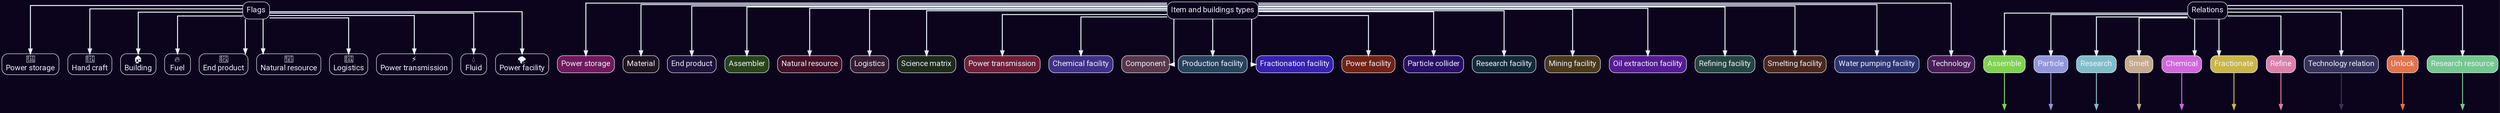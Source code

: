 digraph g {
  graph [ overlap="false"  fontname="Roboto"  fontsize="16"  splines="ortho"  ratio="auto"  rankdir="TB"  fontcolor="#ebf2ff"  bgcolor="#0c041c"  fillcolor="#0c041c" ];
  node [ fontname="Roboto"  fontsize="16"  shape="box"  style="rounded,filled"  fontcolor="#ebf2ff"  color="#ebf2ff" ];
  edge [ fontname="Roboto"  fontsize="16"  fontcolor="#ebf2ff"  color="#ebf2ff"  penwidth="2"  minlen="2" ];
  flags [label="Flags" fillcolor="#0c041c"];
  flag_power_storage [label="🔋
Power storage" fillcolor="#0c041c"];
  flags -> flag_power_storage [color="#ebf2ff"];
  flag_hand_craft [label="🤚
Hand craft" fillcolor="#0c041c"];
  flags -> flag_hand_craft [color="#ebf2ff"];
  flag_building [label="🏠
Building" fillcolor="#0c041c"];
  flags -> flag_building [color="#ebf2ff"];
  item_and_buildings_types [label="Item and buildings types" fillcolor="#0c041c"];
  power_storage [label="Power storage" fillcolor="#71195c"];
  item_and_buildings_types -> power_storage [color="#ebf2ff"];
  flag_fuel [label="🔥
Fuel" fillcolor="#0c041c"];
  flags -> flag_fuel [color="#ebf2ff"];
  material [label="Material" fillcolor="#20141f"];
  item_and_buildings_types -> material [color="#ebf2ff"];
  flag_end_product [label="🧊
End product" fillcolor="#0c041c"];
  flags -> flag_end_product [color="#ebf2ff"];
  end_product [label="End product" fillcolor="#1f133a"];
  item_and_buildings_types -> end_product [color="#ebf2ff"];
  assembler [label="Assembler" fillcolor="#294419"];
  item_and_buildings_types -> assembler [color="#ebf2ff"];
  flag_natural_resource [label="🎲
Natural resource" fillcolor="#0c041c"];
  flags -> flag_natural_resource [color="#ebf2ff"];
  natural_resource [label="Natural resource" fillcolor="#431025"];
  item_and_buildings_types -> natural_resource [color="#ebf2ff"];
  flag_logistics [label="🚚
Logistics" fillcolor="#0c041c"];
  flags -> flag_logistics [color="#ebf2ff"];
  logistics [label="Logistics" fillcolor="#361d32"];
  item_and_buildings_types -> logistics [color="#ebf2ff"];
  science_matrix [label="Science matrix" fillcolor="#1f2b1a"];
  item_and_buildings_types -> science_matrix [color="#ebf2ff"];
  flag_power_transmission [label="⚡️
Power transmission" fillcolor="#0c041c"];
  flags -> flag_power_transmission [color="#ebf2ff"];
  power_transmission [label="Power transmission" fillcolor="#711f37"];
  item_and_buildings_types -> power_transmission [color="#ebf2ff"];
  chemical_facility [label="Chemical facility" fillcolor="#403088"];
  item_and_buildings_types -> chemical_facility [color="#ebf2ff"];
  component [label="Component" fillcolor="#58374a"];
  item_and_buildings_types -> component [color="#ebf2ff"];
  flag_fluid [label="💧
Fluid" fillcolor="#0c041c"];
  flags -> flag_fluid [color="#ebf2ff"];
  production_facility [label="Production facility" fillcolor="#28425c"];
  item_and_buildings_types -> production_facility [color="#ebf2ff"];
  fractionation_facility [label="Fractionation facility" fillcolor="#3821b1"];
  item_and_buildings_types -> fractionation_facility [color="#ebf2ff"];
  flag_power_facility [label="🌪️
Power facility" fillcolor="#0c041c"];
  flags -> flag_power_facility [color="#ebf2ff"];
  power_facility [label="Power facility" fillcolor="#732215"];
  item_and_buildings_types -> power_facility [color="#ebf2ff"];
  particle_collider [label="Particle collider" fillcolor="#280e66"];
  item_and_buildings_types -> particle_collider [color="#ebf2ff"];
  research_facility [label="Research facility" fillcolor="#152a38"];
  item_and_buildings_types -> research_facility [color="#ebf2ff"];
  mining_facility [label="Mining facility" fillcolor="#4b391b"];
  item_and_buildings_types -> mining_facility [color="#ebf2ff"];
  oil_extraction_facility [label="Oil extraction facility" fillcolor="#561b92"];
  item_and_buildings_types -> oil_extraction_facility [color="#ebf2ff"];
  refining_facility [label="Refining facility" fillcolor="#264541"];
  item_and_buildings_types -> refining_facility [color="#ebf2ff"];
  smelting_facility [label="Smelting facility" fillcolor="#4c271e"];
  item_and_buildings_types -> smelting_facility [color="#ebf2ff"];
  water_pumping_facility [label="Water pumping facility" fillcolor="#2e3472"];
  item_and_buildings_types -> water_pumping_facility [color="#ebf2ff"];
  relations [label="Relations" fillcolor="#0c041c"];
  a_assemble [label="Assemble" fillcolor="#80d24d"];
  relations -> a_assemble [color="#ebf2ff"];
  b_assemble [label="" shape="point" fillcolor="#0c041c" color="#0c041c"];
  a_assemble -> b_assemble [color="#80d24d"];
  a_particle [label="Particle" fillcolor="#9196db"];
  relations -> a_particle [color="#ebf2ff"];
  b_particle [label="" shape="point" fillcolor="#0c041c" color="#0c041c"];
  a_particle -> b_particle [color="#9196db"];
  a_research [label="Research" fillcolor="#80bdc9"];
  relations -> a_research [color="#ebf2ff"];
  b_research [label="" shape="point" fillcolor="#0c041c" color="#0c041c"];
  a_research -> b_research [color="#80bdc9"];
  a_smelt [label="Smelt" fillcolor="#c6aa8c"];
  relations -> a_smelt [color="#ebf2ff"];
  b_smelt [label="" shape="point" fillcolor="#0c041c" color="#0c041c"];
  a_smelt -> b_smelt [color="#c6aa8c"];
  a_chemical [label="Chemical" fillcolor="#d266db"];
  relations -> a_chemical [color="#ebf2ff"];
  b_chemical [label="" shape="point" fillcolor="#0c041c" color="#0c041c"];
  a_chemical -> b_chemical [color="#d266db"];
  a_fractionate [label="Fractionate" fillcolor="#cab548"];
  relations -> a_fractionate [color="#ebf2ff"];
  b_fractionate [label="" shape="point" fillcolor="#0c041c" color="#0c041c"];
  a_fractionate -> b_fractionate [color="#cab548"];
  a_refine [label="Refine" fillcolor="#dd80a8"];
  relations -> a_refine [color="#ebf2ff"];
  b_refine [label="" shape="point" fillcolor="#0c041c" color="#0c041c"];
  a_refine -> b_refine [color="#dd80a8"];
  technology [label="Technology" fillcolor="#4b1c57"];
  item_and_buildings_types -> technology [color="#ebf2ff"];
  a_technology_relation [label="Technology relation" fillcolor="#36325b"];
  relations -> a_technology_relation [color="#ebf2ff"];
  b_technology_relation [label="" shape="point" fillcolor="#0c041c" color="#0c041c"];
  a_technology_relation -> b_technology_relation [color="#36325b"];
  a_unlock [label="Unlock" fillcolor="#e4724b"];
  relations -> a_unlock [color="#ebf2ff"];
  b_unlock [label="" shape="point" fillcolor="#0c041c" color="#0c041c"];
  a_unlock -> b_unlock [color="#e4724b"];
  a_research_resource [label="Research resource" fillcolor="#76c78f"];
  relations -> a_research_resource [color="#ebf2ff"];
  b_research_resource [label="" shape="point" fillcolor="#0c041c" color="#0c041c"];
  a_research_resource -> b_research_resource [color="#76c78f"];
}
